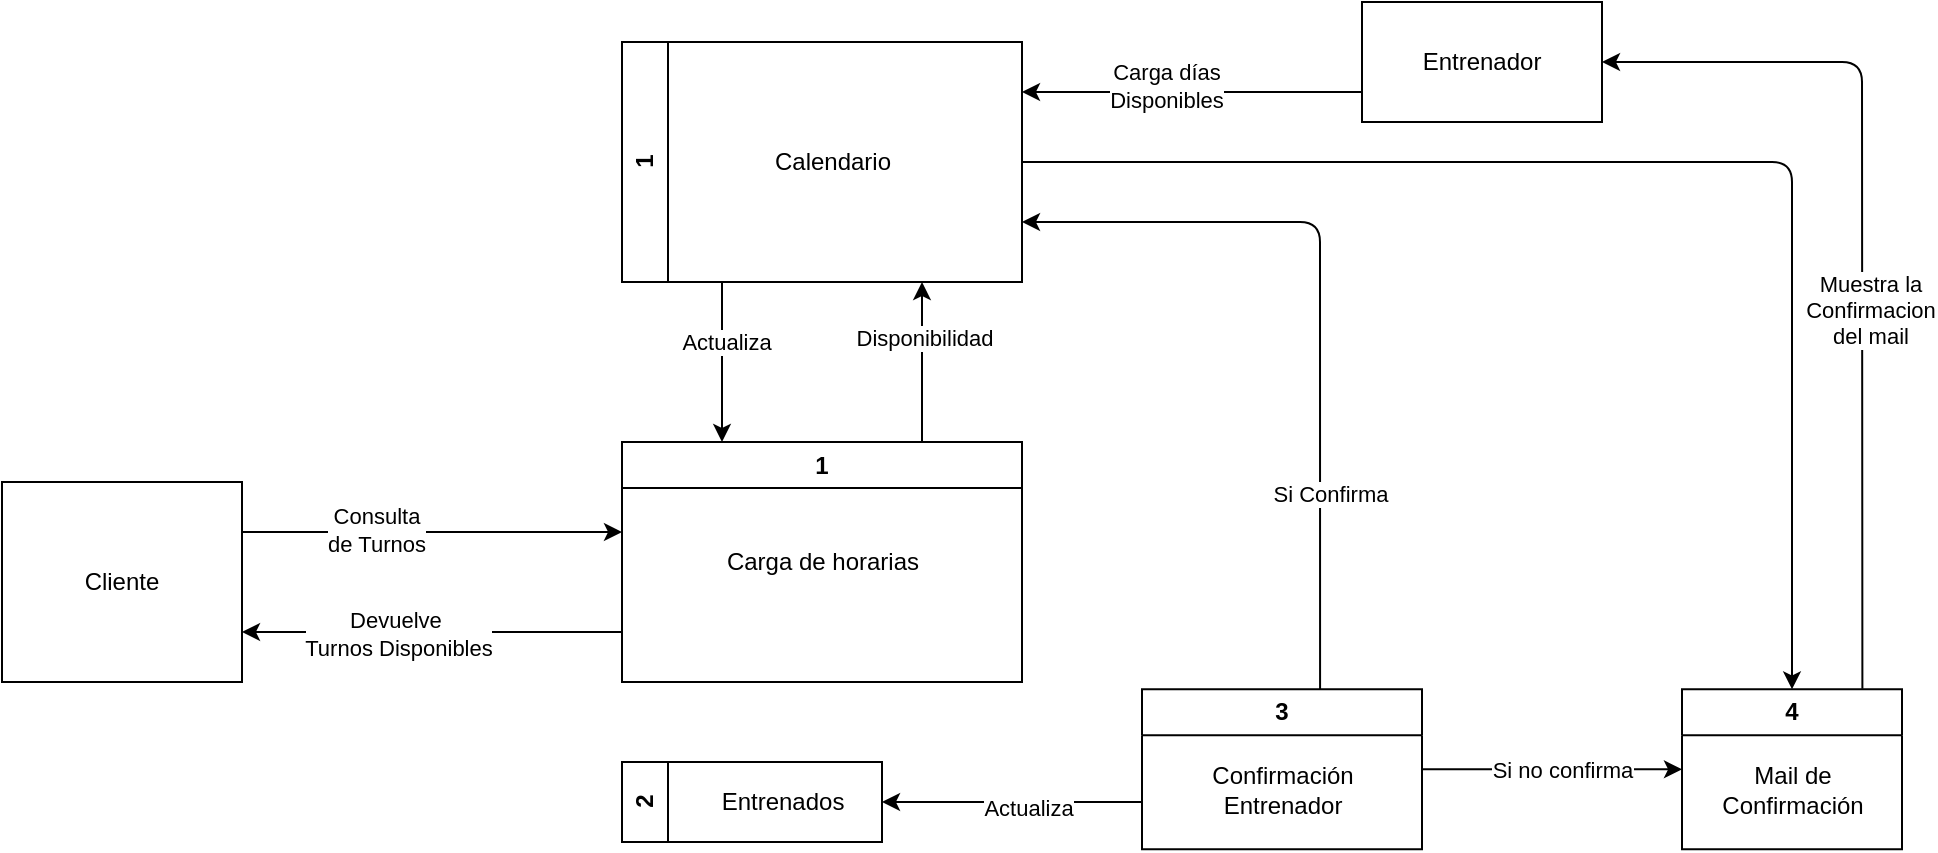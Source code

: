 <mxfile>
    <diagram id="P7A0bo3LzN6S5kTQzYm4" name="Diagrama_0">
        <mxGraphModel dx="532" dy="261" grid="1" gridSize="10" guides="1" tooltips="1" connect="1" arrows="1" fold="1" page="1" pageScale="1" pageWidth="1169" pageHeight="1654" math="0" shadow="0">
            <root>
                <mxCell id="0"/>
                <mxCell id="1" parent="0"/>
                <mxCell id="2" value="Entrenador" style="rounded=0;whiteSpace=wrap;html=1;" parent="1" vertex="1">
                    <mxGeometry x="730" y="80" width="120" height="60" as="geometry"/>
                </mxCell>
                <mxCell id="3" value="" style="endArrow=classic;html=1;exitX=0;exitY=0.75;exitDx=0;exitDy=0;" parent="1" source="2" edge="1">
                    <mxGeometry width="50" height="50" relative="1" as="geometry">
                        <mxPoint x="720" y="110" as="sourcePoint"/>
                        <mxPoint x="560" y="125" as="targetPoint"/>
                    </mxGeometry>
                </mxCell>
                <mxCell id="7" value="Carga días&lt;br&gt;Disponibles" style="edgeLabel;html=1;align=center;verticalAlign=middle;resizable=0;points=[];" parent="3" vertex="1" connectable="0">
                    <mxGeometry x="0.156" y="-3" relative="1" as="geometry">
                        <mxPoint as="offset"/>
                    </mxGeometry>
                </mxCell>
                <mxCell id="5" value="1" style="swimlane;horizontal=0;whiteSpace=wrap;html=1;" parent="1" vertex="1">
                    <mxGeometry x="360" y="100" width="200" height="120" as="geometry"/>
                </mxCell>
                <mxCell id="6" value="Calendario" style="text;html=1;align=center;verticalAlign=middle;resizable=0;points=[];autosize=1;strokeColor=none;fillColor=none;" parent="5" vertex="1">
                    <mxGeometry x="65" y="45" width="80" height="30" as="geometry"/>
                </mxCell>
                <mxCell id="8" value="Cliente" style="rounded=0;whiteSpace=wrap;html=1;" parent="1" vertex="1">
                    <mxGeometry x="50" y="320" width="120" height="100" as="geometry"/>
                </mxCell>
                <mxCell id="19" style="edgeStyle=none;html=1;entryX=1;entryY=0.75;entryDx=0;entryDy=0;" parent="1" target="8" edge="1">
                    <mxGeometry relative="1" as="geometry">
                        <mxPoint x="360" y="395" as="sourcePoint"/>
                        <mxPoint x="180" y="393" as="targetPoint"/>
                    </mxGeometry>
                </mxCell>
                <mxCell id="20" value="Devuelve&amp;nbsp;&lt;br&gt;Turnos Disponibles" style="edgeLabel;html=1;align=center;verticalAlign=middle;resizable=0;points=[];" parent="19" vertex="1" connectable="0">
                    <mxGeometry x="0.186" y="1" relative="1" as="geometry">
                        <mxPoint as="offset"/>
                    </mxGeometry>
                </mxCell>
                <mxCell id="9" value="1" style="swimlane;whiteSpace=wrap;html=1;" parent="1" vertex="1">
                    <mxGeometry x="360" y="300" width="200" height="120" as="geometry"/>
                </mxCell>
                <mxCell id="10" value="Carga de horarias" style="text;html=1;align=center;verticalAlign=middle;resizable=0;points=[];autosize=1;strokeColor=none;fillColor=none;" parent="9" vertex="1">
                    <mxGeometry x="40" y="45" width="120" height="30" as="geometry"/>
                </mxCell>
                <mxCell id="11" value="" style="endArrow=classic;html=1;entryX=0.75;entryY=1;entryDx=0;entryDy=0;exitX=0.75;exitY=0;exitDx=0;exitDy=0;" parent="1" source="9" target="5" edge="1">
                    <mxGeometry width="50" height="50" relative="1" as="geometry">
                        <mxPoint x="400" y="370" as="sourcePoint"/>
                        <mxPoint x="450" y="320" as="targetPoint"/>
                    </mxGeometry>
                </mxCell>
                <mxCell id="12" value="Disponibilidad" style="edgeLabel;html=1;align=center;verticalAlign=middle;resizable=0;points=[];" parent="11" vertex="1" connectable="0">
                    <mxGeometry x="0.3" y="-1" relative="1" as="geometry">
                        <mxPoint as="offset"/>
                    </mxGeometry>
                </mxCell>
                <mxCell id="13" value="" style="endArrow=classic;html=1;exitX=0.25;exitY=1;exitDx=0;exitDy=0;entryX=0.25;entryY=0;entryDx=0;entryDy=0;" parent="1" source="5" target="9" edge="1">
                    <mxGeometry width="50" height="50" relative="1" as="geometry">
                        <mxPoint x="400" y="370" as="sourcePoint"/>
                        <mxPoint x="450" y="320" as="targetPoint"/>
                    </mxGeometry>
                </mxCell>
                <mxCell id="14" value="Actualiza" style="edgeLabel;html=1;align=center;verticalAlign=middle;resizable=0;points=[];" parent="13" vertex="1" connectable="0">
                    <mxGeometry x="-0.25" y="2" relative="1" as="geometry">
                        <mxPoint as="offset"/>
                    </mxGeometry>
                </mxCell>
                <mxCell id="15" value="" style="endArrow=classic;html=1;exitX=1;exitY=0.25;exitDx=0;exitDy=0;" parent="1" source="8" edge="1">
                    <mxGeometry width="50" height="50" relative="1" as="geometry">
                        <mxPoint x="400" y="370" as="sourcePoint"/>
                        <mxPoint x="360" y="345" as="targetPoint"/>
                    </mxGeometry>
                </mxCell>
                <mxCell id="16" value="Consulta&lt;br&gt;de Turnos" style="edgeLabel;html=1;align=center;verticalAlign=middle;resizable=0;points=[];" parent="15" vertex="1" connectable="0">
                    <mxGeometry x="-0.295" y="1" relative="1" as="geometry">
                        <mxPoint as="offset"/>
                    </mxGeometry>
                </mxCell>
                <mxCell id="23" style="edgeStyle=none;html=1;entryX=1;entryY=0.75;entryDx=0;entryDy=0;exitX=0.636;exitY=0.02;exitDx=0;exitDy=0;exitPerimeter=0;" parent="1" source="21" target="5" edge="1">
                    <mxGeometry relative="1" as="geometry">
                        <mxPoint x="740" y="520" as="sourcePoint"/>
                        <Array as="points">
                            <mxPoint x="709" y="190"/>
                        </Array>
                    </mxGeometry>
                </mxCell>
                <mxCell id="24" value="Si Confirma" style="edgeLabel;html=1;align=center;verticalAlign=middle;resizable=0;points=[];" parent="23" vertex="1" connectable="0">
                    <mxGeometry x="-0.481" y="-5" relative="1" as="geometry">
                        <mxPoint as="offset"/>
                    </mxGeometry>
                </mxCell>
                <mxCell id="27" style="edgeStyle=none;html=1;exitX=1;exitY=0.5;exitDx=0;exitDy=0;entryX=0;entryY=0.5;entryDx=0;entryDy=0;" parent="1" source="21" target="25" edge="1">
                    <mxGeometry relative="1" as="geometry"/>
                </mxCell>
                <mxCell id="28" value="Si no confirma" style="edgeLabel;html=1;align=center;verticalAlign=middle;resizable=0;points=[];" parent="27" vertex="1" connectable="0">
                    <mxGeometry x="0.288" y="-1" relative="1" as="geometry">
                        <mxPoint x="-14" y="-1" as="offset"/>
                    </mxGeometry>
                </mxCell>
                <mxCell id="21" value="3" style="swimlane;whiteSpace=wrap;html=1;" parent="1" vertex="1">
                    <mxGeometry x="620" y="423.68" width="140" height="80" as="geometry"/>
                </mxCell>
                <mxCell id="22" value="Confirmación&lt;br&gt;Entrenador" style="text;html=1;align=center;verticalAlign=middle;resizable=0;points=[];autosize=1;strokeColor=none;fillColor=none;" parent="21" vertex="1">
                    <mxGeometry x="25" y="30" width="90" height="40" as="geometry"/>
                </mxCell>
                <mxCell id="25" value="4" style="swimlane;whiteSpace=wrap;html=1;" parent="1" vertex="1">
                    <mxGeometry x="890" y="423.68" width="110" height="80" as="geometry"/>
                </mxCell>
                <mxCell id="26" value="Mail de&lt;br&gt;Confirmación" style="text;html=1;align=center;verticalAlign=middle;resizable=0;points=[];autosize=1;strokeColor=none;fillColor=none;" parent="25" vertex="1">
                    <mxGeometry x="10" y="30" width="90" height="40" as="geometry"/>
                </mxCell>
                <mxCell id="29" value="" style="endArrow=classic;html=1;exitX=1;exitY=0.5;exitDx=0;exitDy=0;entryX=0.5;entryY=0;entryDx=0;entryDy=0;" parent="1" source="5" target="25" edge="1">
                    <mxGeometry width="50" height="50" relative="1" as="geometry">
                        <mxPoint x="850" y="450" as="sourcePoint"/>
                        <mxPoint x="900" y="400" as="targetPoint"/>
                        <Array as="points">
                            <mxPoint x="945" y="160"/>
                        </Array>
                    </mxGeometry>
                </mxCell>
                <mxCell id="30" value="" style="endArrow=classic;html=1;exitX=0.82;exitY=-0.004;exitDx=0;exitDy=0;exitPerimeter=0;entryX=1;entryY=0.5;entryDx=0;entryDy=0;" parent="1" source="25" target="2" edge="1">
                    <mxGeometry width="50" height="50" relative="1" as="geometry">
                        <mxPoint x="970" y="320" as="sourcePoint"/>
                        <mxPoint x="1020" y="270" as="targetPoint"/>
                        <Array as="points">
                            <mxPoint x="980" y="110"/>
                        </Array>
                    </mxGeometry>
                </mxCell>
                <mxCell id="31" value="Muestra la&lt;br&gt;Confirmacion&lt;br&gt;del mail" style="edgeLabel;html=1;align=center;verticalAlign=middle;resizable=0;points=[];" parent="30" vertex="1" connectable="0">
                    <mxGeometry x="-0.145" y="-4" relative="1" as="geometry">
                        <mxPoint as="offset"/>
                    </mxGeometry>
                </mxCell>
                <mxCell id="32" value="2" style="swimlane;horizontal=0;whiteSpace=wrap;html=1;" parent="1" vertex="1">
                    <mxGeometry x="360" y="460" width="130" height="40" as="geometry"/>
                </mxCell>
                <mxCell id="33" value="Entrenados" style="text;html=1;align=center;verticalAlign=middle;resizable=0;points=[];autosize=1;strokeColor=none;fillColor=none;" parent="32" vertex="1">
                    <mxGeometry x="40" y="5" width="80" height="30" as="geometry"/>
                </mxCell>
                <mxCell id="34" value="" style="endArrow=classic;html=1;entryX=1;entryY=0.5;entryDx=0;entryDy=0;" parent="1" target="32" edge="1">
                    <mxGeometry width="50" height="50" relative="1" as="geometry">
                        <mxPoint x="620" y="480" as="sourcePoint"/>
                        <mxPoint x="620" y="410" as="targetPoint"/>
                        <Array as="points">
                            <mxPoint x="550" y="480"/>
                        </Array>
                    </mxGeometry>
                </mxCell>
                <mxCell id="35" value="Actualiza" style="edgeLabel;html=1;align=center;verticalAlign=middle;resizable=0;points=[];" parent="34" vertex="1" connectable="0">
                    <mxGeometry x="-0.116" y="3" relative="1" as="geometry">
                        <mxPoint as="offset"/>
                    </mxGeometry>
                </mxCell>
            </root>
        </mxGraphModel>
    </diagram>
    <diagram id="W35J8gdOfrmaAzZzLQpU" name="Diagrama_1">
        <mxGraphModel dx="834" dy="475" grid="1" gridSize="10" guides="1" tooltips="1" connect="1" arrows="1" fold="1" page="1" pageScale="1" pageWidth="1169" pageHeight="1654" math="0" shadow="0">
            <root>
                <mxCell id="0"/>
                <mxCell id="1" parent="0"/>
                <mxCell id="fW-n-ClB0mV-BvCp-KO2-1" value="1.1" style="swimlane;whiteSpace=wrap;html=1;" vertex="1" parent="1">
                    <mxGeometry x="340" y="110" width="90" height="80" as="geometry"/>
                </mxCell>
                <mxCell id="fW-n-ClB0mV-BvCp-KO2-2" value="Carga de&lt;br&gt;Horarios" style="text;html=1;align=center;verticalAlign=middle;resizable=0;points=[];autosize=1;strokeColor=none;fillColor=none;" vertex="1" parent="fW-n-ClB0mV-BvCp-KO2-1">
                    <mxGeometry x="10" y="30" width="70" height="40" as="geometry"/>
                </mxCell>
                <mxCell id="FXsyK705pOLx1YJI2CMS-2" style="edgeStyle=none;html=1;exitX=1.025;exitY=0.633;exitDx=0;exitDy=0;exitPerimeter=0;" edge="1" parent="1" source="FXsyK705pOLx1YJI2CMS-1">
                    <mxGeometry relative="1" as="geometry">
                        <mxPoint x="340" y="158" as="targetPoint"/>
                    </mxGeometry>
                </mxCell>
                <mxCell id="FXsyK705pOLx1YJI2CMS-4" value="Carga" style="edgeLabel;html=1;align=center;verticalAlign=middle;resizable=0;points=[];" vertex="1" connectable="0" parent="FXsyK705pOLx1YJI2CMS-2">
                    <mxGeometry x="-0.282" y="-2" relative="1" as="geometry">
                        <mxPoint x="15" as="offset"/>
                    </mxGeometry>
                </mxCell>
                <mxCell id="FXsyK705pOLx1YJI2CMS-1" value="Entrenador" style="rounded=0;whiteSpace=wrap;html=1;" vertex="1" parent="1">
                    <mxGeometry x="100" y="120" width="120" height="60" as="geometry"/>
                </mxCell>
                <mxCell id="aLLWyH5hI1sl6dGPiPYB-1" value="1" style="swimlane;horizontal=0;whiteSpace=wrap;html=1;" vertex="1" parent="1">
                    <mxGeometry x="540" y="130" width="110" height="50" as="geometry"/>
                </mxCell>
                <mxCell id="aLLWyH5hI1sl6dGPiPYB-2" value="Calendario" style="text;html=1;align=center;verticalAlign=middle;resizable=0;points=[];autosize=1;strokeColor=none;fillColor=none;" vertex="1" parent="aLLWyH5hI1sl6dGPiPYB-1">
                    <mxGeometry x="25" y="10" width="80" height="30" as="geometry"/>
                </mxCell>
                <mxCell id="aLLWyH5hI1sl6dGPiPYB-3" value="" style="endArrow=classic;html=1;exitX=1;exitY=0.75;exitDx=0;exitDy=0;" edge="1" parent="1" source="fW-n-ClB0mV-BvCp-KO2-1">
                    <mxGeometry width="50" height="50" relative="1" as="geometry">
                        <mxPoint x="400" y="370" as="sourcePoint"/>
                        <mxPoint x="540" y="170" as="targetPoint"/>
                    </mxGeometry>
                </mxCell>
                <mxCell id="aLLWyH5hI1sl6dGPiPYB-4" value="Actualiza" style="edgeLabel;html=1;align=center;verticalAlign=middle;resizable=0;points=[];" vertex="1" connectable="0" parent="aLLWyH5hI1sl6dGPiPYB-3">
                    <mxGeometry x="-0.291" y="-2" relative="1" as="geometry">
                        <mxPoint as="offset"/>
                    </mxGeometry>
                </mxCell>
                <mxCell id="aLLWyH5hI1sl6dGPiPYB-5" value="" style="endArrow=classic;html=1;entryX=0.5;entryY=1;entryDx=0;entryDy=0;" edge="1" parent="1" target="FXsyK705pOLx1YJI2CMS-1">
                    <mxGeometry width="50" height="50" relative="1" as="geometry">
                        <mxPoint x="380" y="190" as="sourcePoint"/>
                        <mxPoint x="160" y="280" as="targetPoint"/>
                        <Array as="points">
                            <mxPoint x="380" y="220"/>
                            <mxPoint x="160" y="220"/>
                        </Array>
                    </mxGeometry>
                </mxCell>
                <mxCell id="aLLWyH5hI1sl6dGPiPYB-6" value="Muestra Confirmación" style="edgeLabel;html=1;align=center;verticalAlign=middle;resizable=0;points=[];" vertex="1" connectable="0" parent="aLLWyH5hI1sl6dGPiPYB-5">
                    <mxGeometry x="0.062" y="2" relative="1" as="geometry">
                        <mxPoint as="offset"/>
                    </mxGeometry>
                </mxCell>
                <mxCell id="aLLWyH5hI1sl6dGPiPYB-7" value="1.2" style="swimlane;whiteSpace=wrap;html=1;" vertex="1" parent="1">
                    <mxGeometry x="340" y="260" width="95" height="80" as="geometry"/>
                </mxCell>
                <mxCell id="aLLWyH5hI1sl6dGPiPYB-8" value="Consulta&lt;br&gt;Disponibilidad" style="text;html=1;align=center;verticalAlign=middle;resizable=0;points=[];autosize=1;strokeColor=none;fillColor=none;" vertex="1" parent="aLLWyH5hI1sl6dGPiPYB-7">
                    <mxGeometry x="-5" y="30" width="100" height="40" as="geometry"/>
                </mxCell>
                <mxCell id="aLLWyH5hI1sl6dGPiPYB-9" style="edgeStyle=none;html=1;exitX=1.025;exitY=0.633;exitDx=0;exitDy=0;exitPerimeter=0;" edge="1" source="aLLWyH5hI1sl6dGPiPYB-11" parent="1">
                    <mxGeometry relative="1" as="geometry">
                        <mxPoint x="340" y="308" as="targetPoint"/>
                    </mxGeometry>
                </mxCell>
                <mxCell id="aLLWyH5hI1sl6dGPiPYB-10" value="Busca turno" style="edgeLabel;html=1;align=center;verticalAlign=middle;resizable=0;points=[];" vertex="1" connectable="0" parent="aLLWyH5hI1sl6dGPiPYB-9">
                    <mxGeometry x="-0.282" y="-2" relative="1" as="geometry">
                        <mxPoint x="15" as="offset"/>
                    </mxGeometry>
                </mxCell>
                <mxCell id="aLLWyH5hI1sl6dGPiPYB-11" value="Cliente" style="rounded=0;whiteSpace=wrap;html=1;" vertex="1" parent="1">
                    <mxGeometry x="100" y="270" width="120" height="60" as="geometry"/>
                </mxCell>
                <mxCell id="n42rzODWW0N73okNEwQU-3" style="edgeStyle=none;html=1;exitX=1;exitY=0.5;exitDx=0;exitDy=0;" edge="1" parent="1" source="aLLWyH5hI1sl6dGPiPYB-12">
                    <mxGeometry relative="1" as="geometry">
                        <mxPoint x="800" y="300" as="targetPoint"/>
                    </mxGeometry>
                </mxCell>
                <mxCell id="n42rzODWW0N73okNEwQU-4" value="A Diagrama 2" style="edgeLabel;html=1;align=center;verticalAlign=middle;resizable=0;points=[];" vertex="1" connectable="0" parent="n42rzODWW0N73okNEwQU-3">
                    <mxGeometry x="0.267" y="-3" relative="1" as="geometry">
                        <mxPoint as="offset"/>
                    </mxGeometry>
                </mxCell>
                <mxCell id="aLLWyH5hI1sl6dGPiPYB-12" value="1" style="swimlane;horizontal=0;whiteSpace=wrap;html=1;" vertex="1" parent="1">
                    <mxGeometry x="540" y="275" width="110" height="50" as="geometry"/>
                </mxCell>
                <mxCell id="aLLWyH5hI1sl6dGPiPYB-13" value="Calendario" style="text;html=1;align=center;verticalAlign=middle;resizable=0;points=[];autosize=1;strokeColor=none;fillColor=none;" vertex="1" parent="aLLWyH5hI1sl6dGPiPYB-12">
                    <mxGeometry x="25" y="10" width="80" height="30" as="geometry"/>
                </mxCell>
                <mxCell id="aLLWyH5hI1sl6dGPiPYB-16" value="" style="endArrow=classic;html=1;entryX=0.5;entryY=1;entryDx=0;entryDy=0;" edge="1" target="aLLWyH5hI1sl6dGPiPYB-11" parent="1">
                    <mxGeometry width="50" height="50" relative="1" as="geometry">
                        <mxPoint x="380" y="340" as="sourcePoint"/>
                        <mxPoint x="160" y="430" as="targetPoint"/>
                        <Array as="points">
                            <mxPoint x="380" y="370"/>
                            <mxPoint x="160" y="370"/>
                        </Array>
                    </mxGeometry>
                </mxCell>
                <mxCell id="aLLWyH5hI1sl6dGPiPYB-17" value="Muestra Disponibilidad" style="edgeLabel;html=1;align=center;verticalAlign=middle;resizable=0;points=[];" vertex="1" connectable="0" parent="aLLWyH5hI1sl6dGPiPYB-16">
                    <mxGeometry x="0.062" y="2" relative="1" as="geometry">
                        <mxPoint as="offset"/>
                    </mxGeometry>
                </mxCell>
                <mxCell id="n42rzODWW0N73okNEwQU-1" value="" style="endArrow=classic;html=1;exitX=0;exitY=0.5;exitDx=0;exitDy=0;entryX=1;entryY=0.275;entryDx=0;entryDy=0;entryPerimeter=0;" edge="1" parent="1" source="aLLWyH5hI1sl6dGPiPYB-12" target="aLLWyH5hI1sl6dGPiPYB-8">
                    <mxGeometry width="50" height="50" relative="1" as="geometry">
                        <mxPoint x="400" y="270" as="sourcePoint"/>
                        <mxPoint x="460" y="310" as="targetPoint"/>
                    </mxGeometry>
                </mxCell>
                <mxCell id="n42rzODWW0N73okNEwQU-5" value="1.3" style="swimlane;whiteSpace=wrap;html=1;" vertex="1" parent="1">
                    <mxGeometry x="340" y="430" width="95" height="80" as="geometry"/>
                </mxCell>
                <mxCell id="n42rzODWW0N73okNEwQU-6" value="Consulta&lt;br&gt;Slots" style="text;html=1;align=center;verticalAlign=middle;resizable=0;points=[];autosize=1;strokeColor=none;fillColor=none;" vertex="1" parent="n42rzODWW0N73okNEwQU-5">
                    <mxGeometry x="10" y="30" width="70" height="40" as="geometry"/>
                </mxCell>
                <mxCell id="n42rzODWW0N73okNEwQU-7" style="edgeStyle=none;html=1;exitX=1.025;exitY=0.633;exitDx=0;exitDy=0;exitPerimeter=0;" edge="1" source="n42rzODWW0N73okNEwQU-9" parent="1">
                    <mxGeometry relative="1" as="geometry">
                        <mxPoint x="340" y="478" as="targetPoint"/>
                    </mxGeometry>
                </mxCell>
                <mxCell id="n42rzODWW0N73okNEwQU-8" value="Consulta Todos&lt;br&gt;los turnos" style="edgeLabel;html=1;align=center;verticalAlign=middle;resizable=0;points=[];" vertex="1" connectable="0" parent="n42rzODWW0N73okNEwQU-7">
                    <mxGeometry x="-0.282" y="-2" relative="1" as="geometry">
                        <mxPoint x="15" as="offset"/>
                    </mxGeometry>
                </mxCell>
                <mxCell id="n42rzODWW0N73okNEwQU-9" value="Cliente" style="rounded=0;whiteSpace=wrap;html=1;" vertex="1" parent="1">
                    <mxGeometry x="100" y="440" width="120" height="60" as="geometry"/>
                </mxCell>
                <mxCell id="n42rzODWW0N73okNEwQU-10" value="1" style="swimlane;horizontal=0;whiteSpace=wrap;html=1;" vertex="1" parent="1">
                    <mxGeometry x="540" y="460" width="110" height="50" as="geometry"/>
                </mxCell>
                <mxCell id="n42rzODWW0N73okNEwQU-11" value="Calendario" style="text;html=1;align=center;verticalAlign=middle;resizable=0;points=[];autosize=1;strokeColor=none;fillColor=none;" vertex="1" parent="n42rzODWW0N73okNEwQU-10">
                    <mxGeometry x="25" y="10" width="80" height="30" as="geometry"/>
                </mxCell>
                <mxCell id="n42rzODWW0N73okNEwQU-12" value="" style="endArrow=classic;html=1;entryX=0.5;entryY=1;entryDx=0;entryDy=0;" edge="1" target="n42rzODWW0N73okNEwQU-9" parent="1">
                    <mxGeometry width="50" height="50" relative="1" as="geometry">
                        <mxPoint x="380" y="510" as="sourcePoint"/>
                        <mxPoint x="160" y="600" as="targetPoint"/>
                        <Array as="points">
                            <mxPoint x="380" y="540"/>
                            <mxPoint x="160" y="540"/>
                        </Array>
                    </mxGeometry>
                </mxCell>
                <mxCell id="n42rzODWW0N73okNEwQU-13" value="Muestra Panel" style="edgeLabel;html=1;align=center;verticalAlign=middle;resizable=0;points=[];" vertex="1" connectable="0" parent="n42rzODWW0N73okNEwQU-12">
                    <mxGeometry x="0.062" y="2" relative="1" as="geometry">
                        <mxPoint as="offset"/>
                    </mxGeometry>
                </mxCell>
                <mxCell id="n42rzODWW0N73okNEwQU-14" value="" style="endArrow=classic;html=1;exitX=0;exitY=0.5;exitDx=0;exitDy=0;entryX=1;entryY=0.75;entryDx=0;entryDy=0;" edge="1" source="n42rzODWW0N73okNEwQU-10" target="n42rzODWW0N73okNEwQU-5" parent="1">
                    <mxGeometry width="50" height="50" relative="1" as="geometry">
                        <mxPoint x="400" y="440" as="sourcePoint"/>
                        <mxPoint x="430" y="485" as="targetPoint"/>
                    </mxGeometry>
                </mxCell>
            </root>
        </mxGraphModel>
    </diagram>
    <diagram id="8zJ9PwODw3y4BnaCHhyr" name="Diagrama_2">
        <mxGraphModel dx="695" dy="396" grid="1" gridSize="10" guides="1" tooltips="1" connect="1" arrows="1" fold="1" page="1" pageScale="1" pageWidth="1169" pageHeight="1654" math="0" shadow="0">
            <root>
                <mxCell id="0"/>
                <mxCell id="1" parent="0"/>
                <mxCell id="ZnTKP6-kDLgOVi6S41dM-1" value="2.1" style="swimlane;whiteSpace=wrap;html=1;" vertex="1" parent="1">
                    <mxGeometry x="280" y="150" width="100" height="90" as="geometry"/>
                </mxCell>
                <mxCell id="ZnTKP6-kDLgOVi6S41dM-2" value="Ingreso ID" style="text;html=1;align=center;verticalAlign=middle;resizable=0;points=[];autosize=1;strokeColor=none;fillColor=none;" vertex="1" parent="ZnTKP6-kDLgOVi6S41dM-1">
                    <mxGeometry x="10" y="40" width="80" height="30" as="geometry"/>
                </mxCell>
                <mxCell id="ZnTKP6-kDLgOVi6S41dM-3" value="" style="endArrow=classic;html=1;" edge="1" parent="1">
                    <mxGeometry width="50" height="50" relative="1" as="geometry">
                        <mxPoint x="190" y="210" as="sourcePoint"/>
                        <mxPoint x="280" y="210" as="targetPoint"/>
                    </mxGeometry>
                </mxCell>
                <mxCell id="ZnTKP6-kDLgOVi6S41dM-4" value="Seleccionar Turno" style="edgeLabel;html=1;align=center;verticalAlign=middle;resizable=0;points=[];" vertex="1" connectable="0" parent="ZnTKP6-kDLgOVi6S41dM-3">
                    <mxGeometry x="-0.229" y="-1" relative="1" as="geometry">
                        <mxPoint as="offset"/>
                    </mxGeometry>
                </mxCell>
                <mxCell id="C5-yPkiqkG2NnalF_rwm-5" style="edgeStyle=none;html=1;entryX=1;entryY=0.5;entryDx=0;entryDy=0;" edge="1" parent="1" target="C5-yPkiqkG2NnalF_rwm-1">
                    <mxGeometry relative="1" as="geometry">
                        <mxPoint x="565" y="240" as="sourcePoint"/>
                        <Array as="points">
                            <mxPoint x="565" y="340"/>
                        </Array>
                    </mxGeometry>
                </mxCell>
                <mxCell id="C5-yPkiqkG2NnalF_rwm-6" value="Actualiza" style="edgeLabel;html=1;align=center;verticalAlign=middle;resizable=0;points=[];" vertex="1" connectable="0" parent="C5-yPkiqkG2NnalF_rwm-5">
                    <mxGeometry x="0.072" y="2" relative="1" as="geometry">
                        <mxPoint x="-2" y="-17" as="offset"/>
                    </mxGeometry>
                </mxCell>
                <mxCell id="isubsjki4KvV4bxMo4cy-4" style="edgeStyle=none;html=1;entryX=-0.017;entryY=0.4;entryDx=0;entryDy=0;entryPerimeter=0;" edge="1" parent="1" target="isubsjki4KvV4bxMo4cy-1">
                    <mxGeometry relative="1" as="geometry">
                        <mxPoint x="610" y="182" as="sourcePoint"/>
                    </mxGeometry>
                </mxCell>
                <mxCell id="isubsjki4KvV4bxMo4cy-5" value="Consulta&lt;br&gt;Informacion" style="edgeLabel;html=1;align=center;verticalAlign=middle;resizable=0;points=[];" vertex="1" connectable="0" parent="isubsjki4KvV4bxMo4cy-4">
                    <mxGeometry x="-0.259" y="1" relative="1" as="geometry">
                        <mxPoint as="offset"/>
                    </mxGeometry>
                </mxCell>
                <mxCell id="ZnTKP6-kDLgOVi6S41dM-5" value="2.2" style="swimlane;whiteSpace=wrap;html=1;" vertex="1" parent="1">
                    <mxGeometry x="500" y="150" width="110" height="90" as="geometry"/>
                </mxCell>
                <mxCell id="C5-yPkiqkG2NnalF_rwm-4" value="Carga&lt;br&gt;Informacion" style="text;html=1;align=center;verticalAlign=middle;resizable=0;points=[];autosize=1;strokeColor=none;fillColor=none;" vertex="1" parent="ZnTKP6-kDLgOVi6S41dM-5">
                    <mxGeometry x="10" y="35" width="90" height="40" as="geometry"/>
                </mxCell>
                <mxCell id="C5-yPkiqkG2NnalF_rwm-1" value="2" style="swimlane;horizontal=0;whiteSpace=wrap;html=1;" vertex="1" parent="1">
                    <mxGeometry x="410" y="320" width="130" height="40" as="geometry"/>
                </mxCell>
                <mxCell id="C5-yPkiqkG2NnalF_rwm-2" value="Entrenados" style="text;html=1;align=center;verticalAlign=middle;resizable=0;points=[];autosize=1;strokeColor=none;fillColor=none;" vertex="1" parent="C5-yPkiqkG2NnalF_rwm-1">
                    <mxGeometry x="40" y="5" width="80" height="30" as="geometry"/>
                </mxCell>
                <mxCell id="C5-yPkiqkG2NnalF_rwm-3" value="" style="endArrow=classic;html=1;exitX=0;exitY=0.75;exitDx=0;exitDy=0;entryX=0.5;entryY=1;entryDx=0;entryDy=0;" edge="1" parent="1" source="C5-yPkiqkG2NnalF_rwm-1" target="ZnTKP6-kDLgOVi6S41dM-1">
                    <mxGeometry width="50" height="50" relative="1" as="geometry">
                        <mxPoint x="390" y="350" as="sourcePoint"/>
                        <mxPoint x="350" y="240" as="targetPoint"/>
                        <Array as="points">
                            <mxPoint x="330" y="350"/>
                        </Array>
                    </mxGeometry>
                </mxCell>
                <mxCell id="isubsjki4KvV4bxMo4cy-1" value="Cliente" style="rounded=0;whiteSpace=wrap;html=1;" vertex="1" parent="1">
                    <mxGeometry x="720" y="150" width="120" height="80" as="geometry"/>
                </mxCell>
                <mxCell id="isubsjki4KvV4bxMo4cy-2" value="" style="endArrow=classic;html=1;entryX=1;entryY=0.75;entryDx=0;entryDy=0;exitX=0.008;exitY=0.875;exitDx=0;exitDy=0;exitPerimeter=0;" edge="1" parent="1" source="isubsjki4KvV4bxMo4cy-1" target="ZnTKP6-kDLgOVi6S41dM-5">
                    <mxGeometry width="50" height="50" relative="1" as="geometry">
                        <mxPoint x="720" y="270" as="sourcePoint"/>
                        <mxPoint x="770" y="220" as="targetPoint"/>
                    </mxGeometry>
                </mxCell>
                <mxCell id="isubsjki4KvV4bxMo4cy-3" value="Devuelve&lt;br&gt;Informacion" style="edgeLabel;html=1;align=center;verticalAlign=middle;resizable=0;points=[];" vertex="1" connectable="0" parent="isubsjki4KvV4bxMo4cy-2">
                    <mxGeometry x="0.22" y="3" relative="1" as="geometry">
                        <mxPoint as="offset"/>
                    </mxGeometry>
                </mxCell>
                <mxCell id="isubsjki4KvV4bxMo4cy-6" value="" style="endArrow=classic;html=1;" edge="1" parent="1">
                    <mxGeometry width="50" height="50" relative="1" as="geometry">
                        <mxPoint x="380" y="220" as="sourcePoint"/>
                        <mxPoint x="500" y="220" as="targetPoint"/>
                    </mxGeometry>
                </mxCell>
                <mxCell id="isubsjki4KvV4bxMo4cy-7" value="Entrada&lt;br&gt;no Existe" style="edgeLabel;html=1;align=center;verticalAlign=middle;resizable=0;points=[];" vertex="1" connectable="0" parent="isubsjki4KvV4bxMo4cy-6">
                    <mxGeometry x="-0.311" y="-2" relative="1" as="geometry">
                        <mxPoint x="9" y="1" as="offset"/>
                    </mxGeometry>
                </mxCell>
                <mxCell id="isubsjki4KvV4bxMo4cy-8" value="" style="endArrow=classic;html=1;entryX=0;entryY=0.75;entryDx=0;entryDy=0;" edge="1" parent="1" target="isubsjki4KvV4bxMo4cy-10">
                    <mxGeometry width="50" height="50" relative="1" as="geometry">
                        <mxPoint x="390" y="220" as="sourcePoint"/>
                        <mxPoint x="520" y="90" as="targetPoint"/>
                        <Array as="points">
                            <mxPoint x="390" y="90"/>
                        </Array>
                    </mxGeometry>
                </mxCell>
                <mxCell id="isubsjki4KvV4bxMo4cy-9" value="Si Entrada Existe" style="edgeLabel;html=1;align=center;verticalAlign=middle;resizable=0;points=[];" vertex="1" connectable="0" parent="isubsjki4KvV4bxMo4cy-8">
                    <mxGeometry x="0.327" y="-1" relative="1" as="geometry">
                        <mxPoint x="18" y="1" as="offset"/>
                    </mxGeometry>
                </mxCell>
                <mxCell id="isubsjki4KvV4bxMo4cy-10" value="3" style="swimlane;whiteSpace=wrap;html=1;" vertex="1" parent="1">
                    <mxGeometry x="525" y="10" width="95" height="110" as="geometry"/>
                </mxCell>
                <mxCell id="isubsjki4KvV4bxMo4cy-11" value="Confirmación&lt;br&gt;Entrenador" style="text;html=1;align=center;verticalAlign=middle;resizable=0;points=[];autosize=1;strokeColor=none;fillColor=none;" vertex="1" parent="isubsjki4KvV4bxMo4cy-10">
                    <mxGeometry x="5" y="50" width="90" height="40" as="geometry"/>
                </mxCell>
            </root>
        </mxGraphModel>
    </diagram>
    <diagram id="IS0MIzr3cKITlh_7ndQv" name="Diagrama_3">
        <mxGraphModel dx="834" dy="475" grid="1" gridSize="10" guides="1" tooltips="1" connect="1" arrows="1" fold="1" page="1" pageScale="1" pageWidth="1169" pageHeight="1654" math="0" shadow="0">
            <root>
                <mxCell id="0"/>
                <mxCell id="1" parent="0"/>
            </root>
        </mxGraphModel>
    </diagram>
</mxfile>
